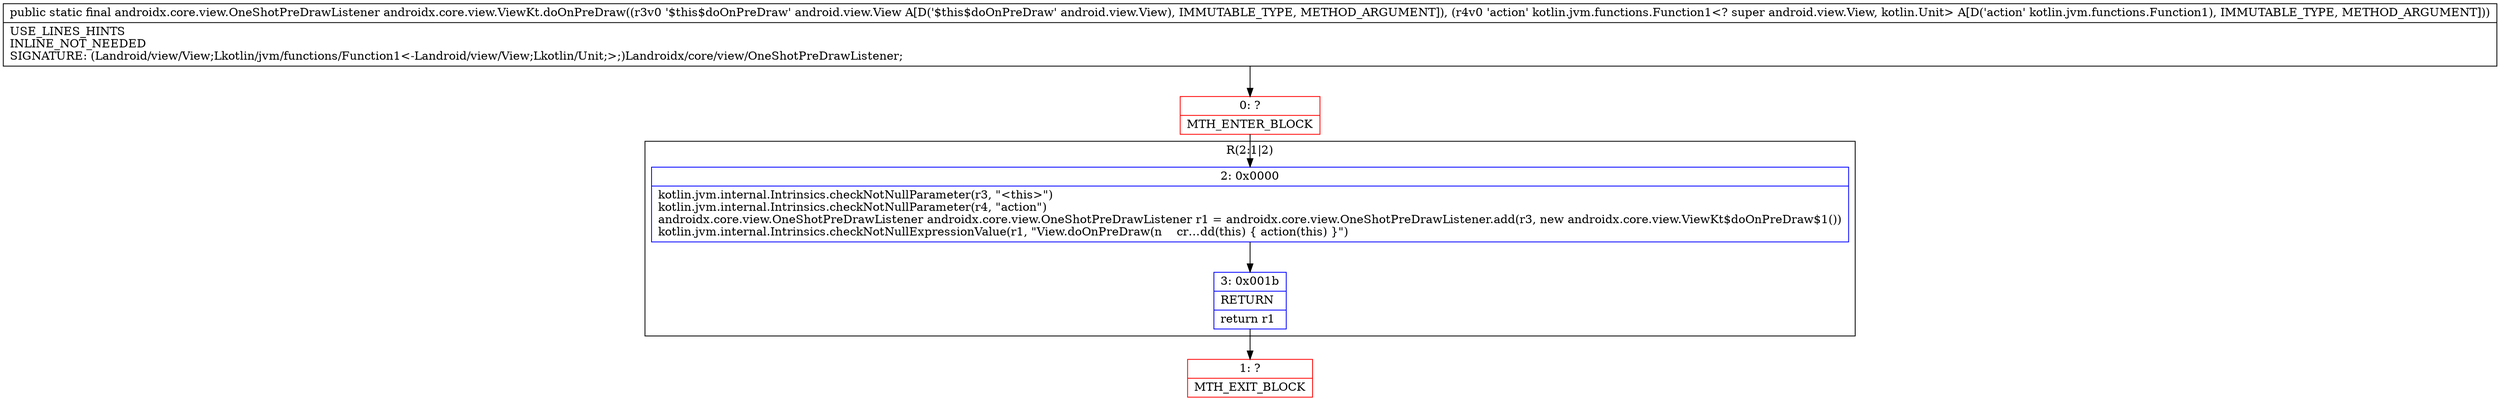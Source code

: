 digraph "CFG forandroidx.core.view.ViewKt.doOnPreDraw(Landroid\/view\/View;Lkotlin\/jvm\/functions\/Function1;)Landroidx\/core\/view\/OneShotPreDrawListener;" {
subgraph cluster_Region_917664281 {
label = "R(2:1|2)";
node [shape=record,color=blue];
Node_2 [shape=record,label="{2\:\ 0x0000|kotlin.jvm.internal.Intrinsics.checkNotNullParameter(r3, \"\<this\>\")\lkotlin.jvm.internal.Intrinsics.checkNotNullParameter(r4, \"action\")\landroidx.core.view.OneShotPreDrawListener androidx.core.view.OneShotPreDrawListener r1 = androidx.core.view.OneShotPreDrawListener.add(r3, new androidx.core.view.ViewKt$doOnPreDraw$1())\lkotlin.jvm.internal.Intrinsics.checkNotNullExpressionValue(r1, \"View.doOnPreDraw(n    cr…dd(this) \{ action(this) \}\")\l}"];
Node_3 [shape=record,label="{3\:\ 0x001b|RETURN\l|return r1\l}"];
}
Node_0 [shape=record,color=red,label="{0\:\ ?|MTH_ENTER_BLOCK\l}"];
Node_1 [shape=record,color=red,label="{1\:\ ?|MTH_EXIT_BLOCK\l}"];
MethodNode[shape=record,label="{public static final androidx.core.view.OneShotPreDrawListener androidx.core.view.ViewKt.doOnPreDraw((r3v0 '$this$doOnPreDraw' android.view.View A[D('$this$doOnPreDraw' android.view.View), IMMUTABLE_TYPE, METHOD_ARGUMENT]), (r4v0 'action' kotlin.jvm.functions.Function1\<? super android.view.View, kotlin.Unit\> A[D('action' kotlin.jvm.functions.Function1), IMMUTABLE_TYPE, METHOD_ARGUMENT]))  | USE_LINES_HINTS\lINLINE_NOT_NEEDED\lSIGNATURE: (Landroid\/view\/View;Lkotlin\/jvm\/functions\/Function1\<\-Landroid\/view\/View;Lkotlin\/Unit;\>;)Landroidx\/core\/view\/OneShotPreDrawListener;\l}"];
MethodNode -> Node_0;Node_2 -> Node_3;
Node_3 -> Node_1;
Node_0 -> Node_2;
}

